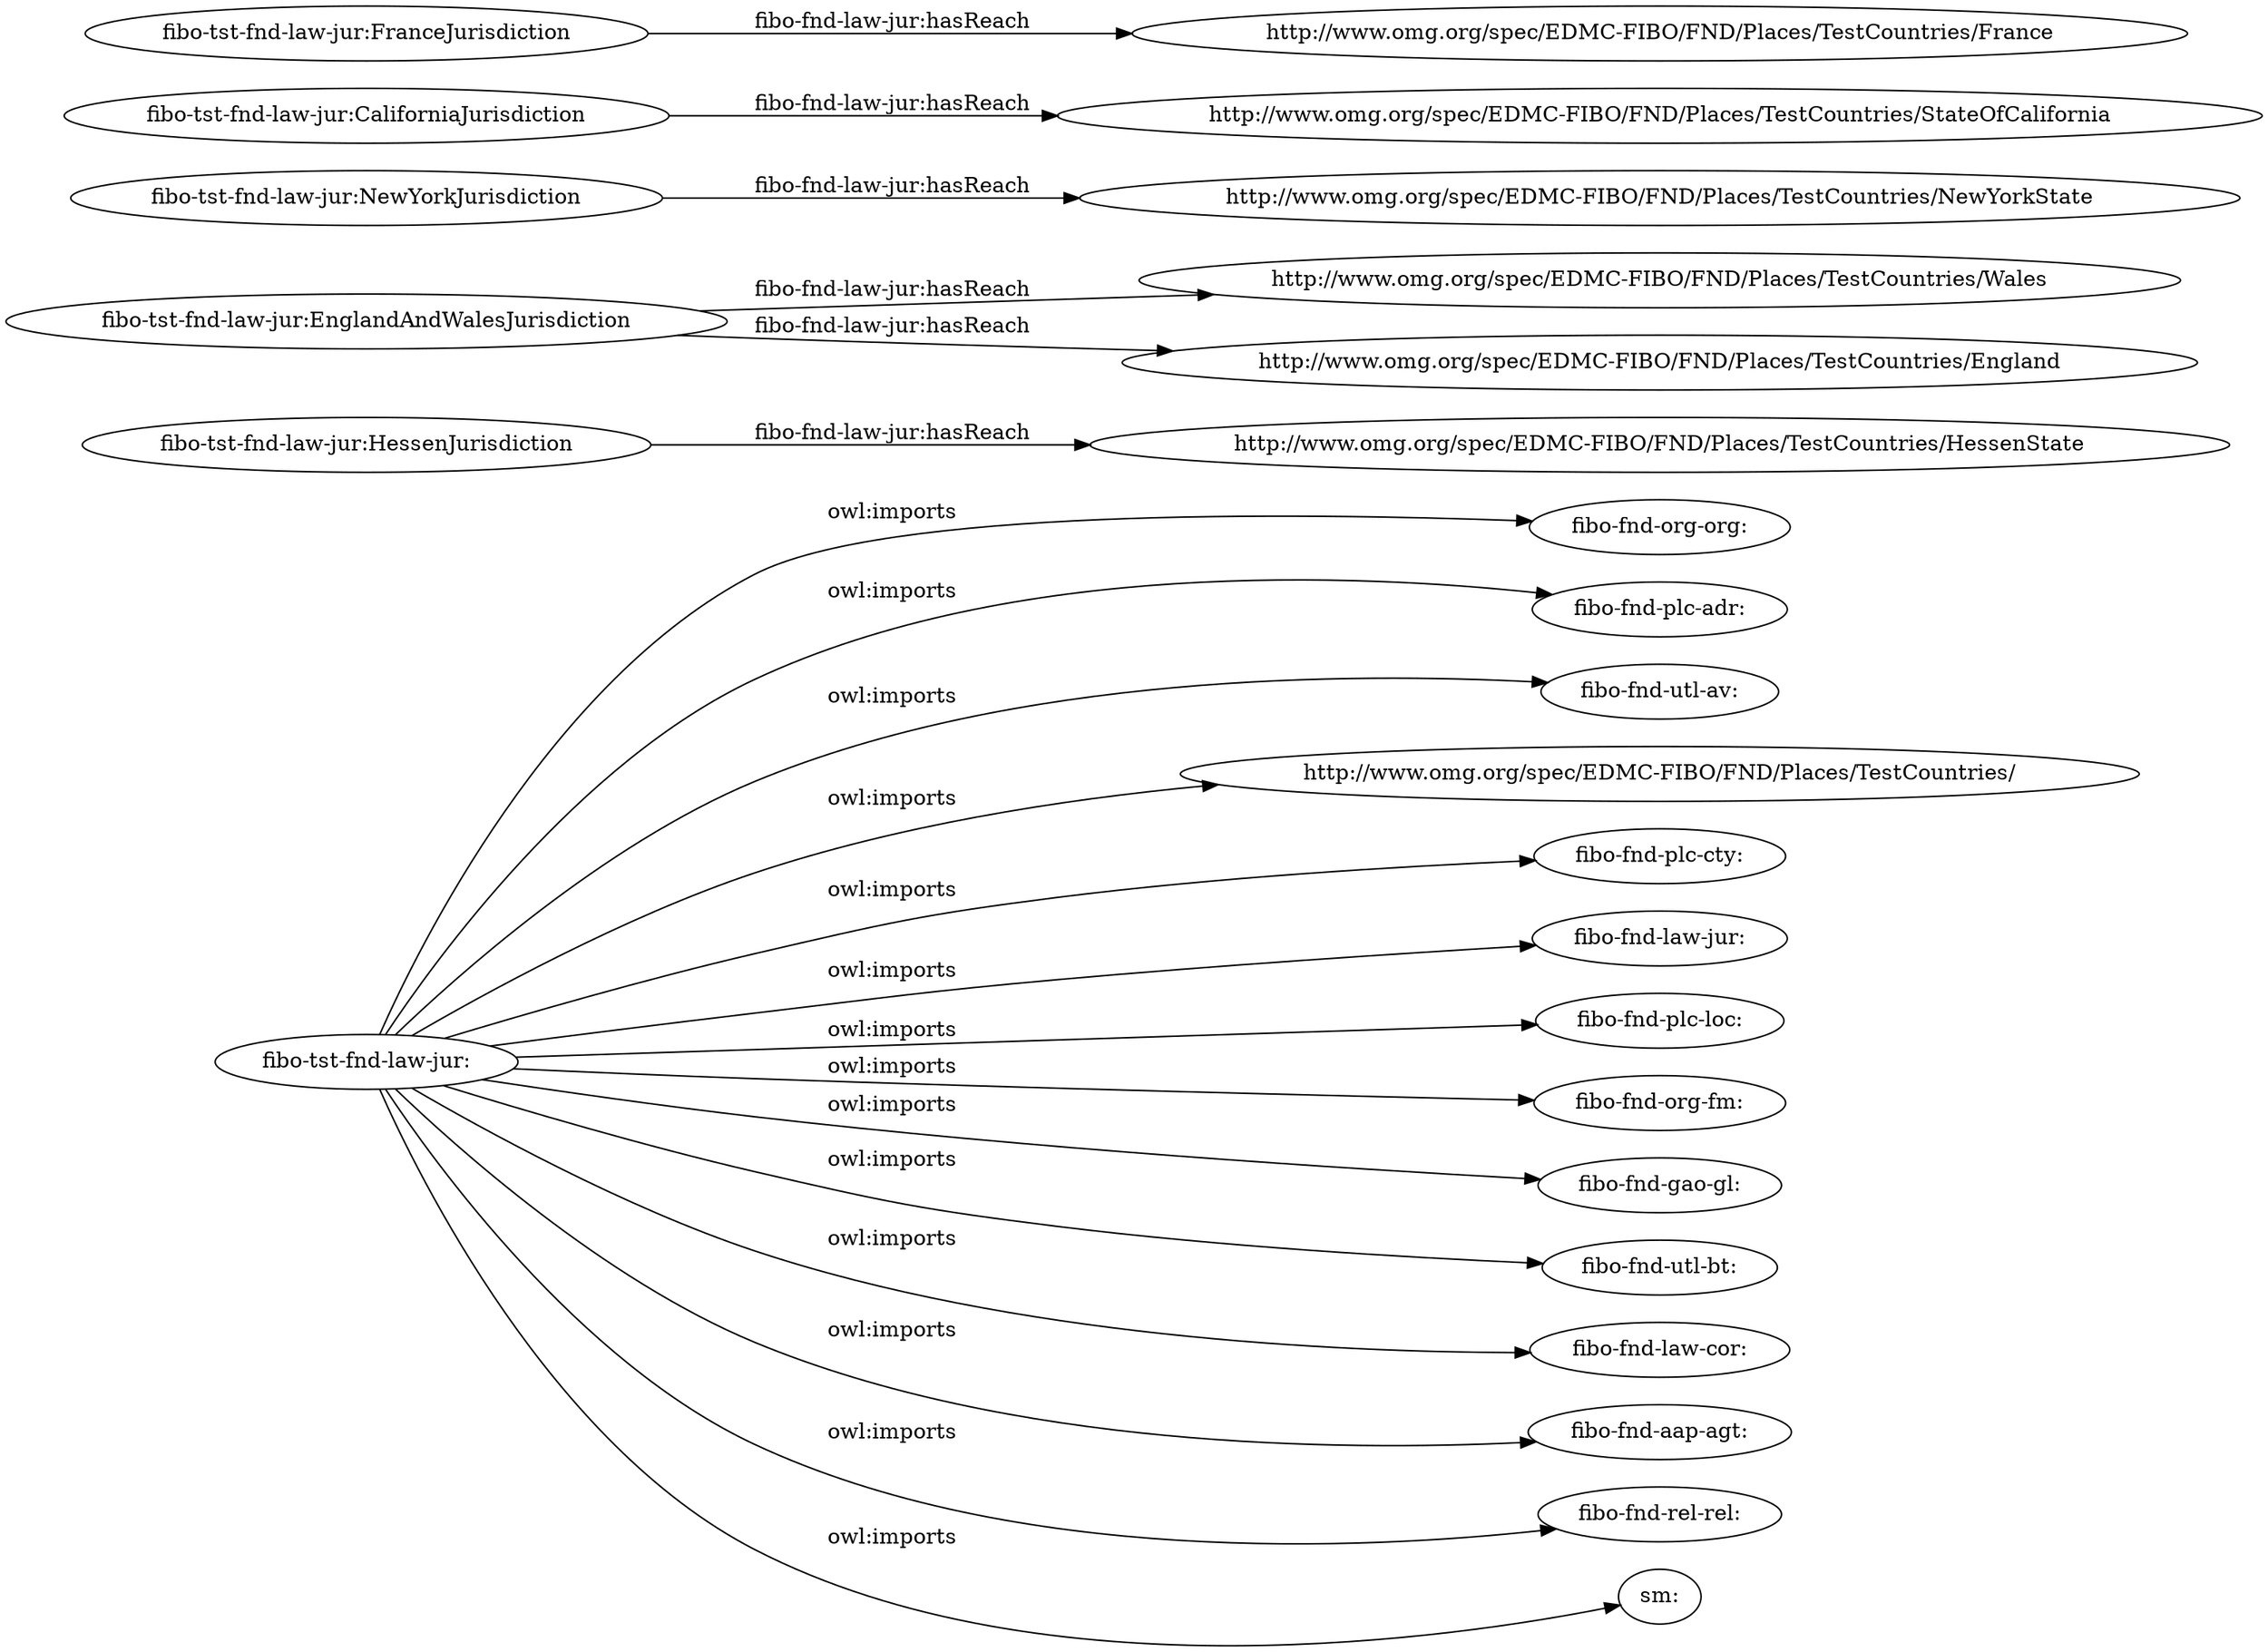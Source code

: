 digraph ar2dtool_diagram { 
rankdir=LR;
size="1501"
	"fibo-tst-fnd-law-jur:" -> "fibo-fnd-org-org:" [ label = "owl:imports" ];
	"fibo-tst-fnd-law-jur:" -> "fibo-fnd-plc-adr:" [ label = "owl:imports" ];
	"fibo-tst-fnd-law-jur:" -> "fibo-fnd-utl-av:" [ label = "owl:imports" ];
	"fibo-tst-fnd-law-jur:" -> "http://www.omg.org/spec/EDMC-FIBO/FND/Places/TestCountries/" [ label = "owl:imports" ];
	"fibo-tst-fnd-law-jur:" -> "fibo-fnd-plc-cty:" [ label = "owl:imports" ];
	"fibo-tst-fnd-law-jur:" -> "fibo-fnd-law-jur:" [ label = "owl:imports" ];
	"fibo-tst-fnd-law-jur:" -> "fibo-fnd-plc-loc:" [ label = "owl:imports" ];
	"fibo-tst-fnd-law-jur:" -> "fibo-fnd-org-fm:" [ label = "owl:imports" ];
	"fibo-tst-fnd-law-jur:" -> "fibo-fnd-gao-gl:" [ label = "owl:imports" ];
	"fibo-tst-fnd-law-jur:" -> "fibo-fnd-utl-bt:" [ label = "owl:imports" ];
	"fibo-tst-fnd-law-jur:" -> "fibo-fnd-law-cor:" [ label = "owl:imports" ];
	"fibo-tst-fnd-law-jur:" -> "fibo-fnd-aap-agt:" [ label = "owl:imports" ];
	"fibo-tst-fnd-law-jur:" -> "fibo-fnd-rel-rel:" [ label = "owl:imports" ];
	"fibo-tst-fnd-law-jur:" -> "sm:" [ label = "owl:imports" ];
	"fibo-tst-fnd-law-jur:HessenJurisdiction" -> "http://www.omg.org/spec/EDMC-FIBO/FND/Places/TestCountries/HessenState" [ label = "fibo-fnd-law-jur:hasReach" ];
	"fibo-tst-fnd-law-jur:EnglandAndWalesJurisdiction" -> "http://www.omg.org/spec/EDMC-FIBO/FND/Places/TestCountries/Wales" [ label = "fibo-fnd-law-jur:hasReach" ];
	"fibo-tst-fnd-law-jur:EnglandAndWalesJurisdiction" -> "http://www.omg.org/spec/EDMC-FIBO/FND/Places/TestCountries/England" [ label = "fibo-fnd-law-jur:hasReach" ];
	"fibo-tst-fnd-law-jur:NewYorkJurisdiction" -> "http://www.omg.org/spec/EDMC-FIBO/FND/Places/TestCountries/NewYorkState" [ label = "fibo-fnd-law-jur:hasReach" ];
	"fibo-tst-fnd-law-jur:CaliforniaJurisdiction" -> "http://www.omg.org/spec/EDMC-FIBO/FND/Places/TestCountries/StateOfCalifornia" [ label = "fibo-fnd-law-jur:hasReach" ];
	"fibo-tst-fnd-law-jur:FranceJurisdiction" -> "http://www.omg.org/spec/EDMC-FIBO/FND/Places/TestCountries/France" [ label = "fibo-fnd-law-jur:hasReach" ];

}
